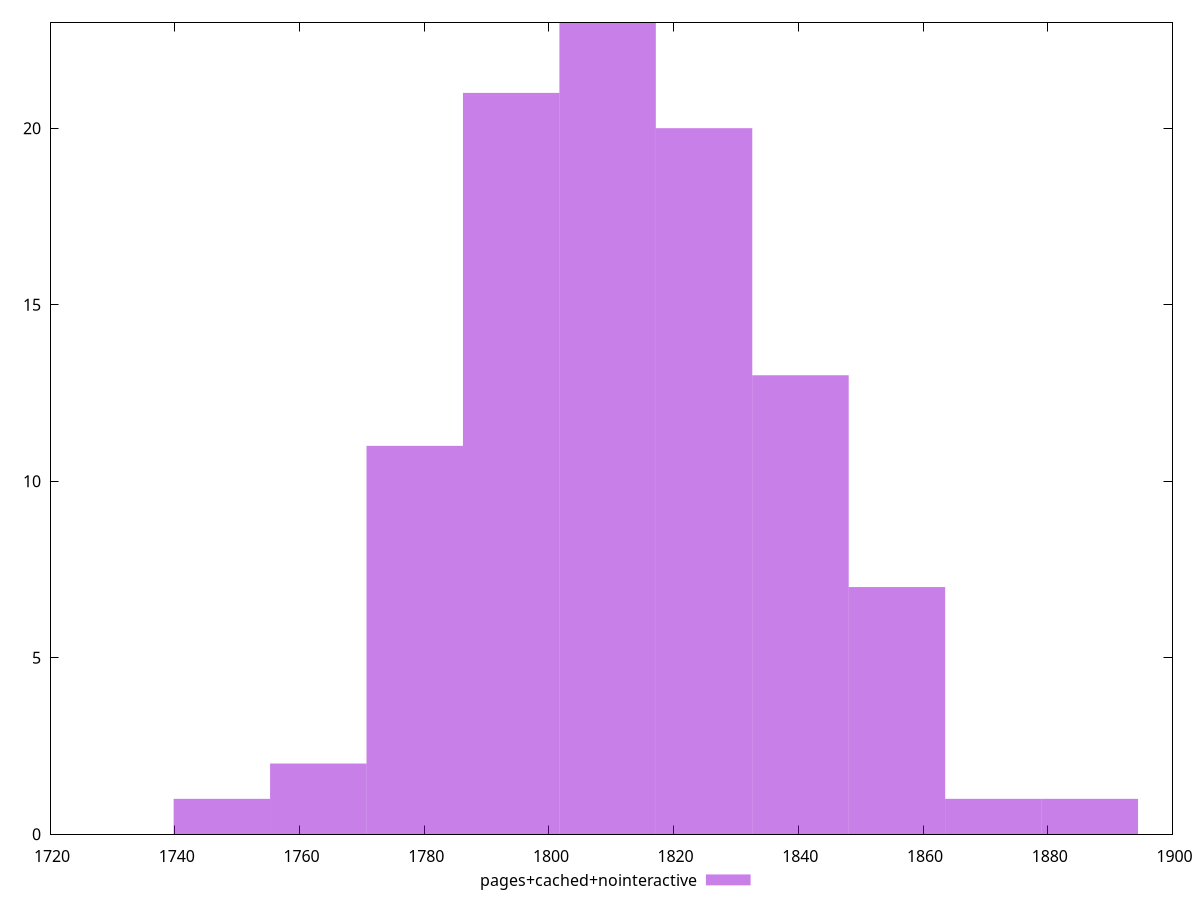 $_pagesCachedNointeractive <<EOF
1840.3477099602517 13
1793.9523895410857 21
1871.277923573029 1
1809.4174963474743 23
1824.882603153863 20
1855.8128167666405 7
1778.4872827346971 11
1886.7430303794179 1
1747.5570691219198 1
1763.0221759283083 2
EOF
set key outside below
set terminal pngcairo
set output "report_00006_2020-11-02T20-21-41.718Z/mainthread-work-breakdown/pages+cached+nointeractive//raw_hist.png"
set yrange [0:23]
set boxwidth 15.46510680638867
set style fill transparent solid 0.5 noborder
plot $_pagesCachedNointeractive title "pages+cached+nointeractive" with boxes ,